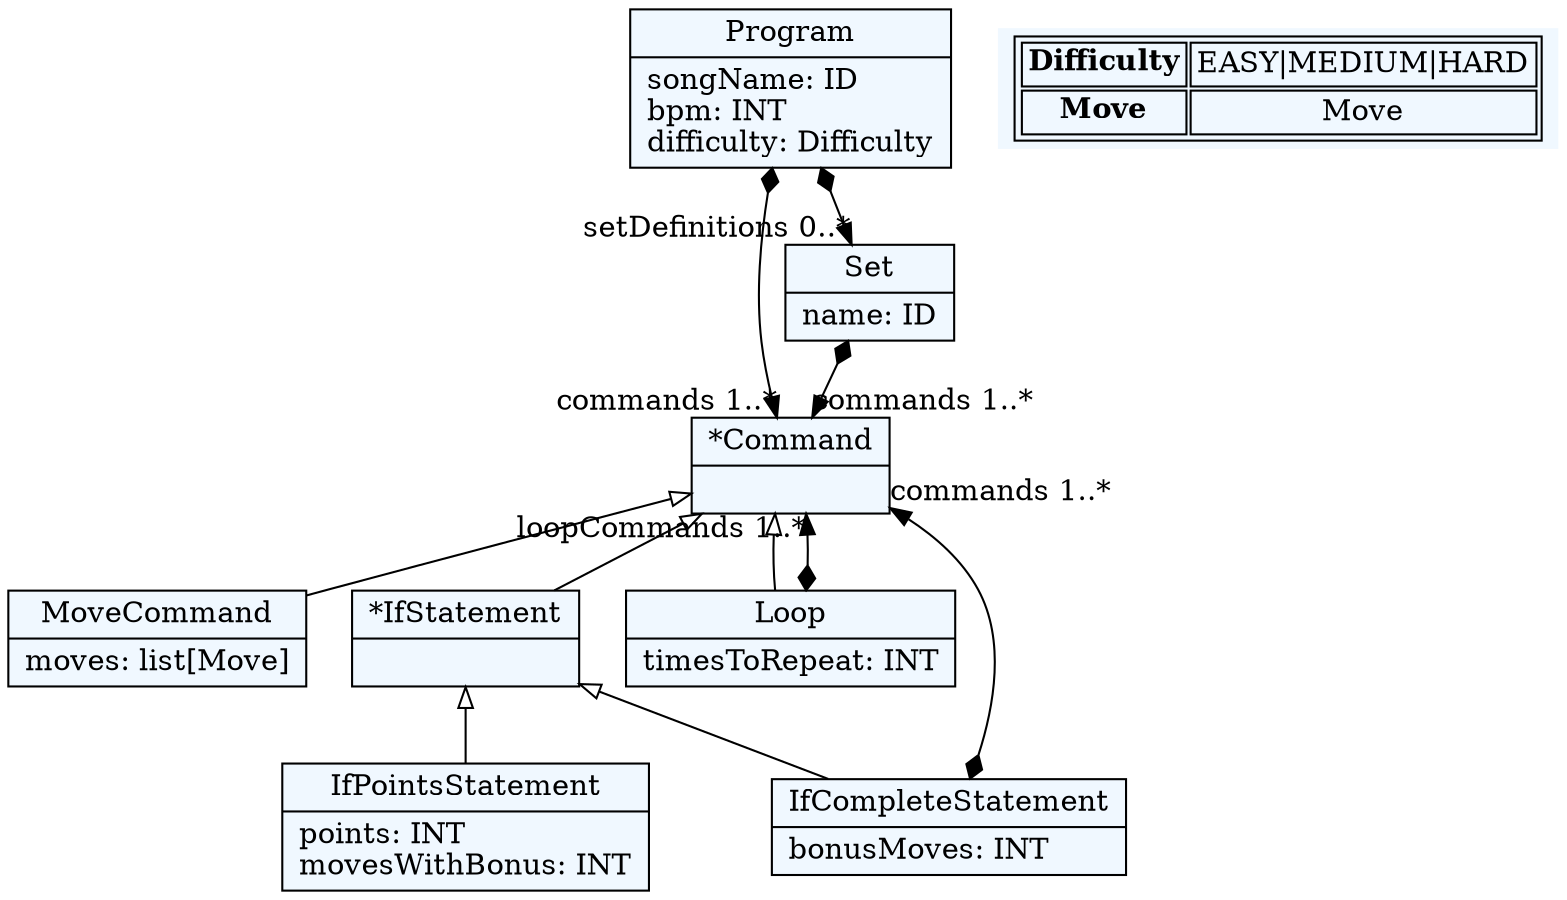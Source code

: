 
    digraph textX {
    fontname = "Bitstream Vera Sans"
    fontsize = 8
    node[
        shape=record,
        style=filled,
        fillcolor=aliceblue
    ]
    nodesep = 0.3
    edge[dir=black,arrowtail=empty]


2591190722352[ label="{Program|songName: ID\lbpm: INT\ldifficulty: Difficulty\l}"]

2591190718448[ label="{*Command|}"]

2591190706736[ label="{MoveCommand|moves: list[Move]\l}"]

2591190704784[ label="{*IfStatement|}"]

2591190700880[ label="{IfPointsStatement|points: INT\lmovesWithBonus: INT\l}"]

2591190711616[ label="{IfCompleteStatement|bonusMoves: INT\l}"]

2591190728208[ label="{Loop|timesToRepeat: INT\l}"]

2591190714544[ label="{Set|name: ID\l}"]



2591190722352 -> 2591190714544[arrowtail=diamond, dir=both, headlabel="setDefinitions 0..*"]
2591190722352 -> 2591190718448[arrowtail=diamond, dir=both, headlabel="commands 1..*"]
2591190718448 -> 2591190706736 [dir=back]
2591190718448 -> 2591190704784 [dir=back]
2591190718448 -> 2591190728208 [dir=back]
2591190704784 -> 2591190700880 [dir=back]
2591190704784 -> 2591190711616 [dir=back]
2591190711616 -> 2591190718448[arrowtail=diamond, dir=both, headlabel="commands 1..*"]
2591190728208 -> 2591190718448[arrowtail=diamond, dir=both, headlabel="loopCommands 1..*"]
2591190714544 -> 2591190718448[arrowtail=diamond, dir=both, headlabel="commands 1..*"]
match_rules [ shape=plaintext, label=< <table>
	<tr>
		<td><b>Difficulty</b></td><td>EASY|MEDIUM|HARD</td>
	</tr>
	<tr>
		<td><b>Move</b></td><td>Move</td>
	</tr>
</table> >]


}
